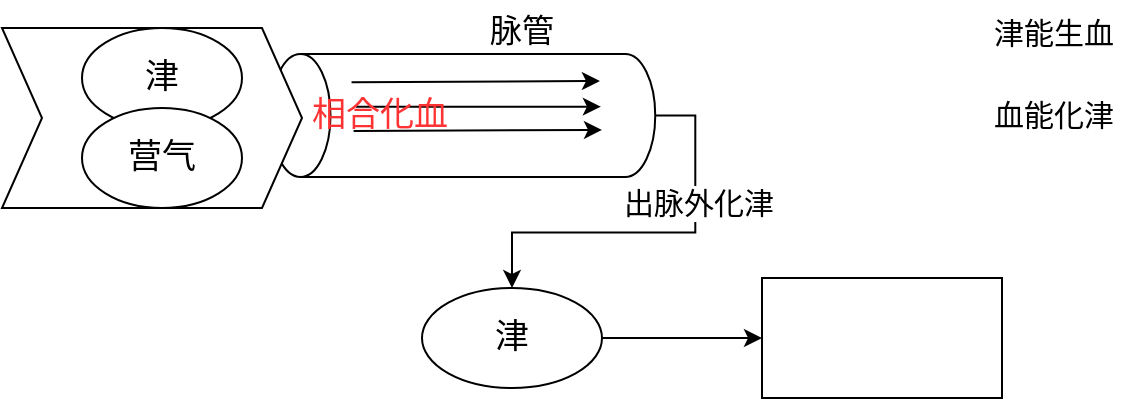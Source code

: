 <mxfile version="22.1.12" type="github">
  <diagram name="第 1 页" id="kXdqpukRPmYXxGtKRsjE">
    <mxGraphModel dx="1050" dy="557" grid="1" gridSize="10" guides="1" tooltips="1" connect="1" arrows="1" fold="1" page="1" pageScale="1" pageWidth="827" pageHeight="1169" math="0" shadow="0">
      <root>
        <mxCell id="0" />
        <mxCell id="1" parent="0" />
        <mxCell id="PWUjFL_8KTTZmlBbb4qg-2" value="" style="shape=cylinder3;whiteSpace=wrap;html=1;boundedLbl=1;backgroundOutline=1;size=15;rotation=-90;" vertex="1" parent="1">
          <mxGeometry x="329.69" y="37.57" width="61.5" height="192.37" as="geometry" />
        </mxCell>
        <mxCell id="PWUjFL_8KTTZmlBbb4qg-37" value="" style="shape=step;perimeter=stepPerimeter;whiteSpace=wrap;html=1;fixedSize=1;" vertex="1" parent="1">
          <mxGeometry x="130" y="90" width="150" height="90" as="geometry" />
        </mxCell>
        <mxCell id="PWUjFL_8KTTZmlBbb4qg-1" value="津" style="ellipse;whiteSpace=wrap;html=1;fontSize=17;" vertex="1" parent="1">
          <mxGeometry x="170" y="90" width="80" height="50" as="geometry" />
        </mxCell>
        <mxCell id="PWUjFL_8KTTZmlBbb4qg-27" style="edgeStyle=orthogonalEdgeStyle;rounded=0;orthogonalLoop=1;jettySize=auto;html=1;exitX=0.5;exitY=1;exitDx=0;exitDy=0;exitPerimeter=0;entryX=0.5;entryY=0;entryDx=0;entryDy=0;" edge="1" parent="1" source="PWUjFL_8KTTZmlBbb4qg-2" target="PWUjFL_8KTTZmlBbb4qg-25">
          <mxGeometry relative="1" as="geometry">
            <mxPoint x="530" y="80" as="targetPoint" />
          </mxGeometry>
        </mxCell>
        <mxCell id="PWUjFL_8KTTZmlBbb4qg-33" value="&lt;font style=&quot;font-size: 15px;&quot;&gt;出脉外化津&lt;/font&gt;" style="edgeLabel;html=1;align=center;verticalAlign=middle;resizable=0;points=[];" vertex="1" connectable="0" parent="PWUjFL_8KTTZmlBbb4qg-27">
          <mxGeometry x="-0.361" y="1" relative="1" as="geometry">
            <mxPoint as="offset" />
          </mxGeometry>
        </mxCell>
        <mxCell id="PWUjFL_8KTTZmlBbb4qg-9" value="脉管" style="text;html=1;strokeColor=none;fillColor=none;align=center;verticalAlign=middle;whiteSpace=wrap;rounded=0;fontSize=16;" vertex="1" parent="1">
          <mxGeometry x="360" y="76" width="60" height="30" as="geometry" />
        </mxCell>
        <mxCell id="PWUjFL_8KTTZmlBbb4qg-10" value="营气" style="ellipse;whiteSpace=wrap;html=1;fontSize=17;" vertex="1" parent="1">
          <mxGeometry x="170" y="130" width="80" height="50" as="geometry" />
        </mxCell>
        <mxCell id="PWUjFL_8KTTZmlBbb4qg-14" value="津能生血" style="text;html=1;strokeColor=none;fillColor=none;align=center;verticalAlign=middle;whiteSpace=wrap;rounded=0;fontSize=15;" vertex="1" parent="1">
          <mxGeometry x="621" y="78" width="70" height="28" as="geometry" />
        </mxCell>
        <mxCell id="PWUjFL_8KTTZmlBbb4qg-24" value="血能化津" style="text;html=1;strokeColor=none;fillColor=none;align=center;verticalAlign=middle;whiteSpace=wrap;rounded=0;fontSize=15;" vertex="1" parent="1">
          <mxGeometry x="621" y="119.25" width="70" height="28" as="geometry" />
        </mxCell>
        <mxCell id="PWUjFL_8KTTZmlBbb4qg-32" style="edgeStyle=orthogonalEdgeStyle;rounded=0;orthogonalLoop=1;jettySize=auto;html=1;exitX=1;exitY=0.5;exitDx=0;exitDy=0;entryX=0;entryY=0.5;entryDx=0;entryDy=0;" edge="1" parent="1" source="PWUjFL_8KTTZmlBbb4qg-25" target="PWUjFL_8KTTZmlBbb4qg-31">
          <mxGeometry relative="1" as="geometry" />
        </mxCell>
        <mxCell id="PWUjFL_8KTTZmlBbb4qg-25" value="津" style="ellipse;whiteSpace=wrap;html=1;fontSize=17;" vertex="1" parent="1">
          <mxGeometry x="340" y="220" width="90" height="50" as="geometry" />
        </mxCell>
        <mxCell id="PWUjFL_8KTTZmlBbb4qg-31" value="" style="rounded=0;whiteSpace=wrap;html=1;" vertex="1" parent="1">
          <mxGeometry x="510" y="215" width="120" height="60" as="geometry" />
        </mxCell>
        <mxCell id="PWUjFL_8KTTZmlBbb4qg-4" value="" style="endArrow=classic;html=1;rounded=0;" edge="1" parent="1">
          <mxGeometry width="50" height="50" relative="1" as="geometry">
            <mxPoint x="304.771" y="117.083" as="sourcePoint" />
            <mxPoint x="428.966" y="116.5" as="targetPoint" />
          </mxGeometry>
        </mxCell>
        <mxCell id="PWUjFL_8KTTZmlBbb4qg-5" value="" style="endArrow=classic;html=1;rounded=0;" edge="1" parent="1">
          <mxGeometry width="50" height="50" relative="1" as="geometry">
            <mxPoint x="306.997" y="129.316" as="sourcePoint" />
            <mxPoint x="429.443" y="129.316" as="targetPoint" />
          </mxGeometry>
        </mxCell>
        <mxCell id="PWUjFL_8KTTZmlBbb4qg-6" value="" style="endArrow=classic;html=1;rounded=0;" edge="1" parent="1">
          <mxGeometry width="50" height="50" relative="1" as="geometry">
            <mxPoint x="305.804" y="141.55" as="sourcePoint" />
            <mxPoint x="430" y="140.967" as="targetPoint" />
          </mxGeometry>
        </mxCell>
        <mxCell id="PWUjFL_8KTTZmlBbb4qg-23" value="相合化血" style="text;html=1;strokeColor=none;fillColor=none;align=center;verticalAlign=middle;whiteSpace=wrap;rounded=0;fontSize=17;fontColor=#FF3333;" vertex="1" parent="1">
          <mxGeometry x="260" y="122.37" width="118.073" height="22.772" as="geometry" />
        </mxCell>
      </root>
    </mxGraphModel>
  </diagram>
</mxfile>
